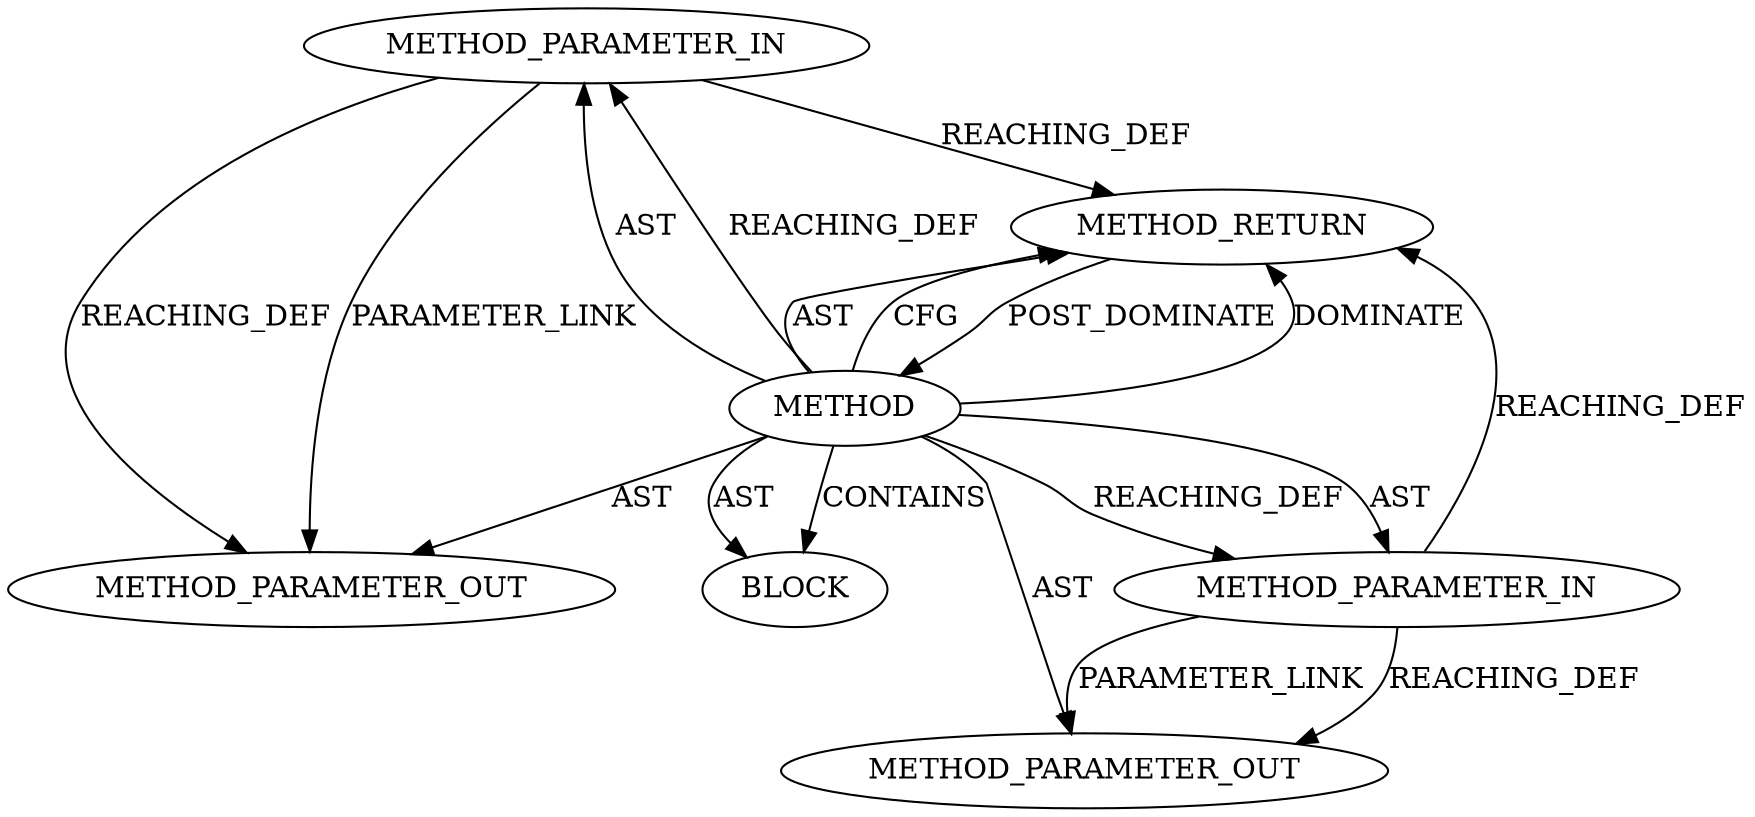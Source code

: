 digraph {
  12310 [label=METHOD_PARAMETER_IN ORDER=2 CODE="p2" IS_VARIADIC=false TYPE_FULL_NAME="ANY" EVALUATION_STRATEGY="BY_VALUE" INDEX=2 NAME="p2"]
  12308 [label=METHOD AST_PARENT_TYPE="NAMESPACE_BLOCK" AST_PARENT_FULL_NAME="<global>" ORDER=0 CODE="<empty>" FULL_NAME="put_unaligned_le32" IS_EXTERNAL=true FILENAME="<empty>" SIGNATURE="" NAME="put_unaligned_le32"]
  12309 [label=METHOD_PARAMETER_IN ORDER=1 CODE="p1" IS_VARIADIC=false TYPE_FULL_NAME="ANY" EVALUATION_STRATEGY="BY_VALUE" INDEX=1 NAME="p1"]
  13422 [label=METHOD_PARAMETER_OUT ORDER=2 CODE="p2" IS_VARIADIC=false TYPE_FULL_NAME="ANY" EVALUATION_STRATEGY="BY_VALUE" INDEX=2 NAME="p2"]
  12311 [label=BLOCK ORDER=1 ARGUMENT_INDEX=1 CODE="<empty>" TYPE_FULL_NAME="ANY"]
  12312 [label=METHOD_RETURN ORDER=2 CODE="RET" TYPE_FULL_NAME="ANY" EVALUATION_STRATEGY="BY_VALUE"]
  13421 [label=METHOD_PARAMETER_OUT ORDER=1 CODE="p1" IS_VARIADIC=false TYPE_FULL_NAME="ANY" EVALUATION_STRATEGY="BY_VALUE" INDEX=1 NAME="p1"]
  12310 -> 12312 [label=REACHING_DEF VARIABLE="p2"]
  12308 -> 12312 [label=DOMINATE ]
  12309 -> 13421 [label=REACHING_DEF VARIABLE="p1"]
  12308 -> 12311 [label=AST ]
  12308 -> 12311 [label=CONTAINS ]
  12308 -> 12310 [label=AST ]
  12308 -> 12310 [label=REACHING_DEF VARIABLE=""]
  12308 -> 13422 [label=AST ]
  12310 -> 13422 [label=PARAMETER_LINK ]
  12308 -> 12309 [label=REACHING_DEF VARIABLE=""]
  12308 -> 12312 [label=AST ]
  12309 -> 12312 [label=REACHING_DEF VARIABLE="p1"]
  12308 -> 12309 [label=AST ]
  12309 -> 13421 [label=PARAMETER_LINK ]
  12310 -> 13422 [label=REACHING_DEF VARIABLE="p2"]
  12312 -> 12308 [label=POST_DOMINATE ]
  12308 -> 13421 [label=AST ]
  12308 -> 12312 [label=CFG ]
}
